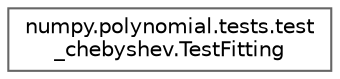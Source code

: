 digraph "Graphical Class Hierarchy"
{
 // LATEX_PDF_SIZE
  bgcolor="transparent";
  edge [fontname=Helvetica,fontsize=10,labelfontname=Helvetica,labelfontsize=10];
  node [fontname=Helvetica,fontsize=10,shape=box,height=0.2,width=0.4];
  rankdir="LR";
  Node0 [id="Node000000",label="numpy.polynomial.tests.test\l_chebyshev.TestFitting",height=0.2,width=0.4,color="grey40", fillcolor="white", style="filled",URL="$db/dc1/classnumpy_1_1polynomial_1_1tests_1_1test__chebyshev_1_1TestFitting.html",tooltip=" "];
}

